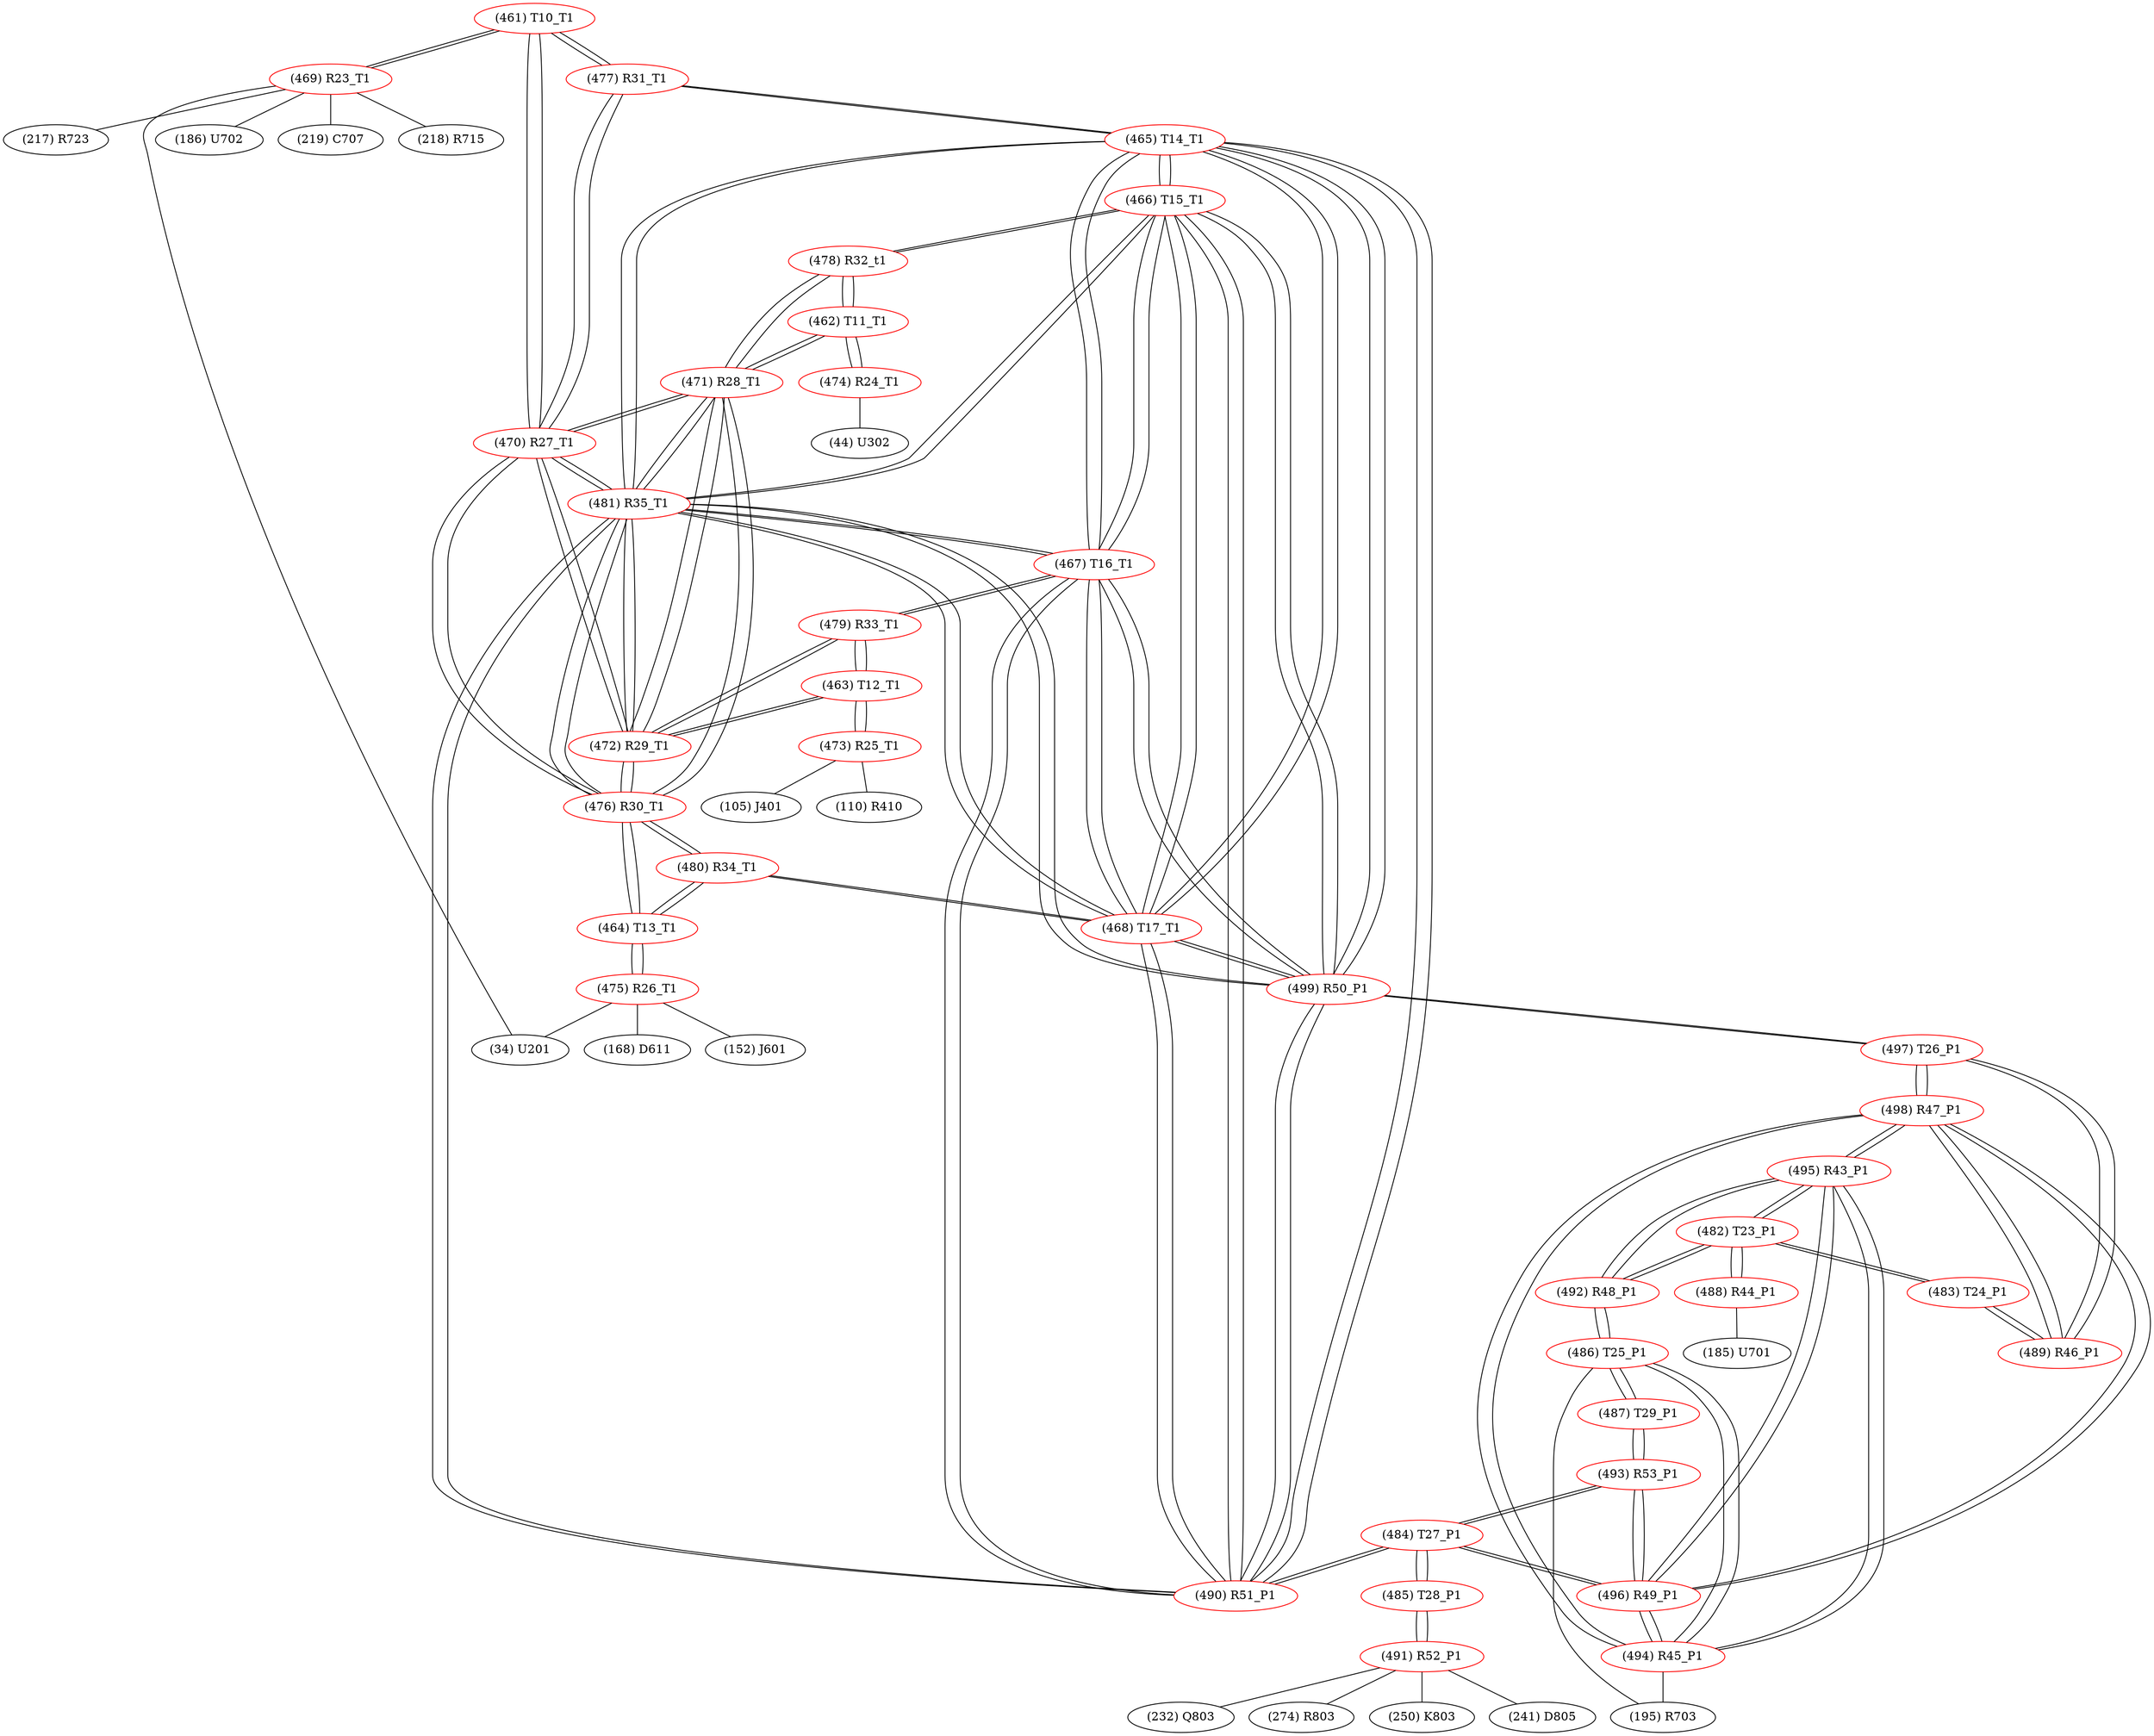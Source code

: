 graph {
	461 [label="(461) T10_T1" color=red]
	469 [label="(469) R23_T1"]
	477 [label="(477) R31_T1"]
	470 [label="(470) R27_T1"]
	462 [label="(462) T11_T1" color=red]
	474 [label="(474) R24_T1"]
	471 [label="(471) R28_T1"]
	478 [label="(478) R32_t1"]
	463 [label="(463) T12_T1" color=red]
	479 [label="(479) R33_T1"]
	472 [label="(472) R29_T1"]
	473 [label="(473) R25_T1"]
	464 [label="(464) T13_T1" color=red]
	476 [label="(476) R30_T1"]
	480 [label="(480) R34_T1"]
	475 [label="(475) R26_T1"]
	465 [label="(465) T14_T1" color=red]
	477 [label="(477) R31_T1"]
	490 [label="(490) R51_P1"]
	499 [label="(499) R50_P1"]
	468 [label="(468) T17_T1"]
	481 [label="(481) R35_T1"]
	467 [label="(467) T16_T1"]
	466 [label="(466) T15_T1"]
	466 [label="(466) T15_T1" color=red]
	478 [label="(478) R32_t1"]
	490 [label="(490) R51_P1"]
	499 [label="(499) R50_P1"]
	468 [label="(468) T17_T1"]
	481 [label="(481) R35_T1"]
	467 [label="(467) T16_T1"]
	465 [label="(465) T14_T1"]
	467 [label="(467) T16_T1" color=red]
	479 [label="(479) R33_T1"]
	490 [label="(490) R51_P1"]
	499 [label="(499) R50_P1"]
	468 [label="(468) T17_T1"]
	481 [label="(481) R35_T1"]
	466 [label="(466) T15_T1"]
	465 [label="(465) T14_T1"]
	468 [label="(468) T17_T1" color=red]
	480 [label="(480) R34_T1"]
	490 [label="(490) R51_P1"]
	499 [label="(499) R50_P1"]
	481 [label="(481) R35_T1"]
	467 [label="(467) T16_T1"]
	466 [label="(466) T15_T1"]
	465 [label="(465) T14_T1"]
	469 [label="(469) R23_T1" color=red]
	186 [label="(186) U702"]
	219 [label="(219) C707"]
	218 [label="(218) R715"]
	217 [label="(217) R723"]
	34 [label="(34) U201"]
	461 [label="(461) T10_T1"]
	470 [label="(470) R27_T1" color=red]
	476 [label="(476) R30_T1"]
	481 [label="(481) R35_T1"]
	472 [label="(472) R29_T1"]
	471 [label="(471) R28_T1"]
	461 [label="(461) T10_T1"]
	477 [label="(477) R31_T1"]
	471 [label="(471) R28_T1" color=red]
	476 [label="(476) R30_T1"]
	481 [label="(481) R35_T1"]
	472 [label="(472) R29_T1"]
	470 [label="(470) R27_T1"]
	462 [label="(462) T11_T1"]
	478 [label="(478) R32_t1"]
	472 [label="(472) R29_T1" color=red]
	476 [label="(476) R30_T1"]
	481 [label="(481) R35_T1"]
	471 [label="(471) R28_T1"]
	470 [label="(470) R27_T1"]
	479 [label="(479) R33_T1"]
	463 [label="(463) T12_T1"]
	473 [label="(473) R25_T1" color=red]
	105 [label="(105) J401"]
	110 [label="(110) R410"]
	463 [label="(463) T12_T1"]
	474 [label="(474) R24_T1" color=red]
	44 [label="(44) U302"]
	462 [label="(462) T11_T1"]
	475 [label="(475) R26_T1" color=red]
	34 [label="(34) U201"]
	168 [label="(168) D611"]
	152 [label="(152) J601"]
	464 [label="(464) T13_T1"]
	476 [label="(476) R30_T1" color=red]
	481 [label="(481) R35_T1"]
	472 [label="(472) R29_T1"]
	471 [label="(471) R28_T1"]
	470 [label="(470) R27_T1"]
	480 [label="(480) R34_T1"]
	464 [label="(464) T13_T1"]
	477 [label="(477) R31_T1" color=red]
	461 [label="(461) T10_T1"]
	470 [label="(470) R27_T1"]
	465 [label="(465) T14_T1"]
	478 [label="(478) R32_t1" color=red]
	466 [label="(466) T15_T1"]
	462 [label="(462) T11_T1"]
	471 [label="(471) R28_T1"]
	479 [label="(479) R33_T1" color=red]
	467 [label="(467) T16_T1"]
	472 [label="(472) R29_T1"]
	463 [label="(463) T12_T1"]
	480 [label="(480) R34_T1" color=red]
	468 [label="(468) T17_T1"]
	476 [label="(476) R30_T1"]
	464 [label="(464) T13_T1"]
	481 [label="(481) R35_T1" color=red]
	476 [label="(476) R30_T1"]
	472 [label="(472) R29_T1"]
	471 [label="(471) R28_T1"]
	470 [label="(470) R27_T1"]
	490 [label="(490) R51_P1"]
	499 [label="(499) R50_P1"]
	468 [label="(468) T17_T1"]
	467 [label="(467) T16_T1"]
	466 [label="(466) T15_T1"]
	465 [label="(465) T14_T1"]
	482 [label="(482) T23_P1" color=red]
	492 [label="(492) R48_P1"]
	495 [label="(495) R43_P1"]
	483 [label="(483) T24_P1"]
	488 [label="(488) R44_P1"]
	483 [label="(483) T24_P1" color=red]
	489 [label="(489) R46_P1"]
	482 [label="(482) T23_P1"]
	484 [label="(484) T27_P1" color=red]
	490 [label="(490) R51_P1"]
	485 [label="(485) T28_P1"]
	493 [label="(493) R53_P1"]
	496 [label="(496) R49_P1"]
	485 [label="(485) T28_P1" color=red]
	491 [label="(491) R52_P1"]
	484 [label="(484) T27_P1"]
	486 [label="(486) T25_P1" color=red]
	487 [label="(487) T29_P1"]
	492 [label="(492) R48_P1"]
	494 [label="(494) R45_P1"]
	195 [label="(195) R703"]
	487 [label="(487) T29_P1" color=red]
	486 [label="(486) T25_P1"]
	493 [label="(493) R53_P1"]
	488 [label="(488) R44_P1" color=red]
	185 [label="(185) U701"]
	482 [label="(482) T23_P1"]
	489 [label="(489) R46_P1" color=red]
	497 [label="(497) T26_P1"]
	498 [label="(498) R47_P1"]
	483 [label="(483) T24_P1"]
	490 [label="(490) R51_P1" color=red]
	484 [label="(484) T27_P1"]
	499 [label="(499) R50_P1"]
	468 [label="(468) T17_T1"]
	481 [label="(481) R35_T1"]
	467 [label="(467) T16_T1"]
	466 [label="(466) T15_T1"]
	465 [label="(465) T14_T1"]
	491 [label="(491) R52_P1" color=red]
	241 [label="(241) D805"]
	232 [label="(232) Q803"]
	274 [label="(274) R803"]
	250 [label="(250) K803"]
	485 [label="(485) T28_P1"]
	492 [label="(492) R48_P1" color=red]
	486 [label="(486) T25_P1"]
	482 [label="(482) T23_P1"]
	495 [label="(495) R43_P1"]
	493 [label="(493) R53_P1" color=red]
	487 [label="(487) T29_P1"]
	484 [label="(484) T27_P1"]
	496 [label="(496) R49_P1"]
	494 [label="(494) R45_P1" color=red]
	498 [label="(498) R47_P1"]
	495 [label="(495) R43_P1"]
	496 [label="(496) R49_P1"]
	486 [label="(486) T25_P1"]
	195 [label="(195) R703"]
	495 [label="(495) R43_P1" color=red]
	492 [label="(492) R48_P1"]
	482 [label="(482) T23_P1"]
	498 [label="(498) R47_P1"]
	494 [label="(494) R45_P1"]
	496 [label="(496) R49_P1"]
	496 [label="(496) R49_P1" color=red]
	498 [label="(498) R47_P1"]
	494 [label="(494) R45_P1"]
	495 [label="(495) R43_P1"]
	484 [label="(484) T27_P1"]
	493 [label="(493) R53_P1"]
	497 [label="(497) T26_P1" color=red]
	499 [label="(499) R50_P1"]
	489 [label="(489) R46_P1"]
	498 [label="(498) R47_P1"]
	498 [label="(498) R47_P1" color=red]
	494 [label="(494) R45_P1"]
	495 [label="(495) R43_P1"]
	496 [label="(496) R49_P1"]
	497 [label="(497) T26_P1"]
	489 [label="(489) R46_P1"]
	499 [label="(499) R50_P1" color=red]
	497 [label="(497) T26_P1"]
	490 [label="(490) R51_P1"]
	468 [label="(468) T17_T1"]
	481 [label="(481) R35_T1"]
	467 [label="(467) T16_T1"]
	466 [label="(466) T15_T1"]
	465 [label="(465) T14_T1"]
	461 -- 469
	461 -- 477
	461 -- 470
	462 -- 474
	462 -- 471
	462 -- 478
	463 -- 479
	463 -- 472
	463 -- 473
	464 -- 476
	464 -- 480
	464 -- 475
	465 -- 477
	465 -- 490
	465 -- 499
	465 -- 468
	465 -- 481
	465 -- 467
	465 -- 466
	466 -- 478
	466 -- 490
	466 -- 499
	466 -- 468
	466 -- 481
	466 -- 467
	466 -- 465
	467 -- 479
	467 -- 490
	467 -- 499
	467 -- 468
	467 -- 481
	467 -- 466
	467 -- 465
	468 -- 480
	468 -- 490
	468 -- 499
	468 -- 481
	468 -- 467
	468 -- 466
	468 -- 465
	469 -- 186
	469 -- 219
	469 -- 218
	469 -- 217
	469 -- 34
	469 -- 461
	470 -- 476
	470 -- 481
	470 -- 472
	470 -- 471
	470 -- 461
	470 -- 477
	471 -- 476
	471 -- 481
	471 -- 472
	471 -- 470
	471 -- 462
	471 -- 478
	472 -- 476
	472 -- 481
	472 -- 471
	472 -- 470
	472 -- 479
	472 -- 463
	473 -- 105
	473 -- 110
	473 -- 463
	474 -- 44
	474 -- 462
	475 -- 34
	475 -- 168
	475 -- 152
	475 -- 464
	476 -- 481
	476 -- 472
	476 -- 471
	476 -- 470
	476 -- 480
	476 -- 464
	477 -- 461
	477 -- 470
	477 -- 465
	478 -- 466
	478 -- 462
	478 -- 471
	479 -- 467
	479 -- 472
	479 -- 463
	480 -- 468
	480 -- 476
	480 -- 464
	481 -- 476
	481 -- 472
	481 -- 471
	481 -- 470
	481 -- 490
	481 -- 499
	481 -- 468
	481 -- 467
	481 -- 466
	481 -- 465
	482 -- 492
	482 -- 495
	482 -- 483
	482 -- 488
	483 -- 489
	483 -- 482
	484 -- 490
	484 -- 485
	484 -- 493
	484 -- 496
	485 -- 491
	485 -- 484
	486 -- 487
	486 -- 492
	486 -- 494
	486 -- 195
	487 -- 486
	487 -- 493
	488 -- 185
	488 -- 482
	489 -- 497
	489 -- 498
	489 -- 483
	490 -- 484
	490 -- 499
	490 -- 468
	490 -- 481
	490 -- 467
	490 -- 466
	490 -- 465
	491 -- 241
	491 -- 232
	491 -- 274
	491 -- 250
	491 -- 485
	492 -- 486
	492 -- 482
	492 -- 495
	493 -- 487
	493 -- 484
	493 -- 496
	494 -- 498
	494 -- 495
	494 -- 496
	494 -- 486
	494 -- 195
	495 -- 492
	495 -- 482
	495 -- 498
	495 -- 494
	495 -- 496
	496 -- 498
	496 -- 494
	496 -- 495
	496 -- 484
	496 -- 493
	497 -- 499
	497 -- 489
	497 -- 498
	498 -- 494
	498 -- 495
	498 -- 496
	498 -- 497
	498 -- 489
	499 -- 497
	499 -- 490
	499 -- 468
	499 -- 481
	499 -- 467
	499 -- 466
	499 -- 465
}